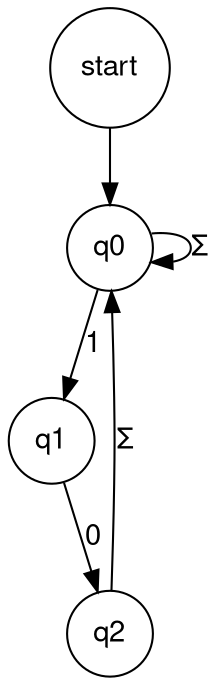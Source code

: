 graph robotFramework {
    fontsize = 20;
    fontname = "Helvetica,Arial,sans-serif";
    node [fontname = "Helvetica,Arial,sans-serif";];
    edge [fontname = "Helvetica,Ariasans-serif"; dir = forward;];
    node [shape = circle;];
    // q3 [peripheries = 2;];
    
    start -- q0 [dir = forward;];
    q0 -- q1 [label = "1";];
    q1 -- q2 [label = "0";];
    q2 -- q0 [label = <&Sigma;>;];
    q0 -- q0 [label = <&Sigma;>;];
}